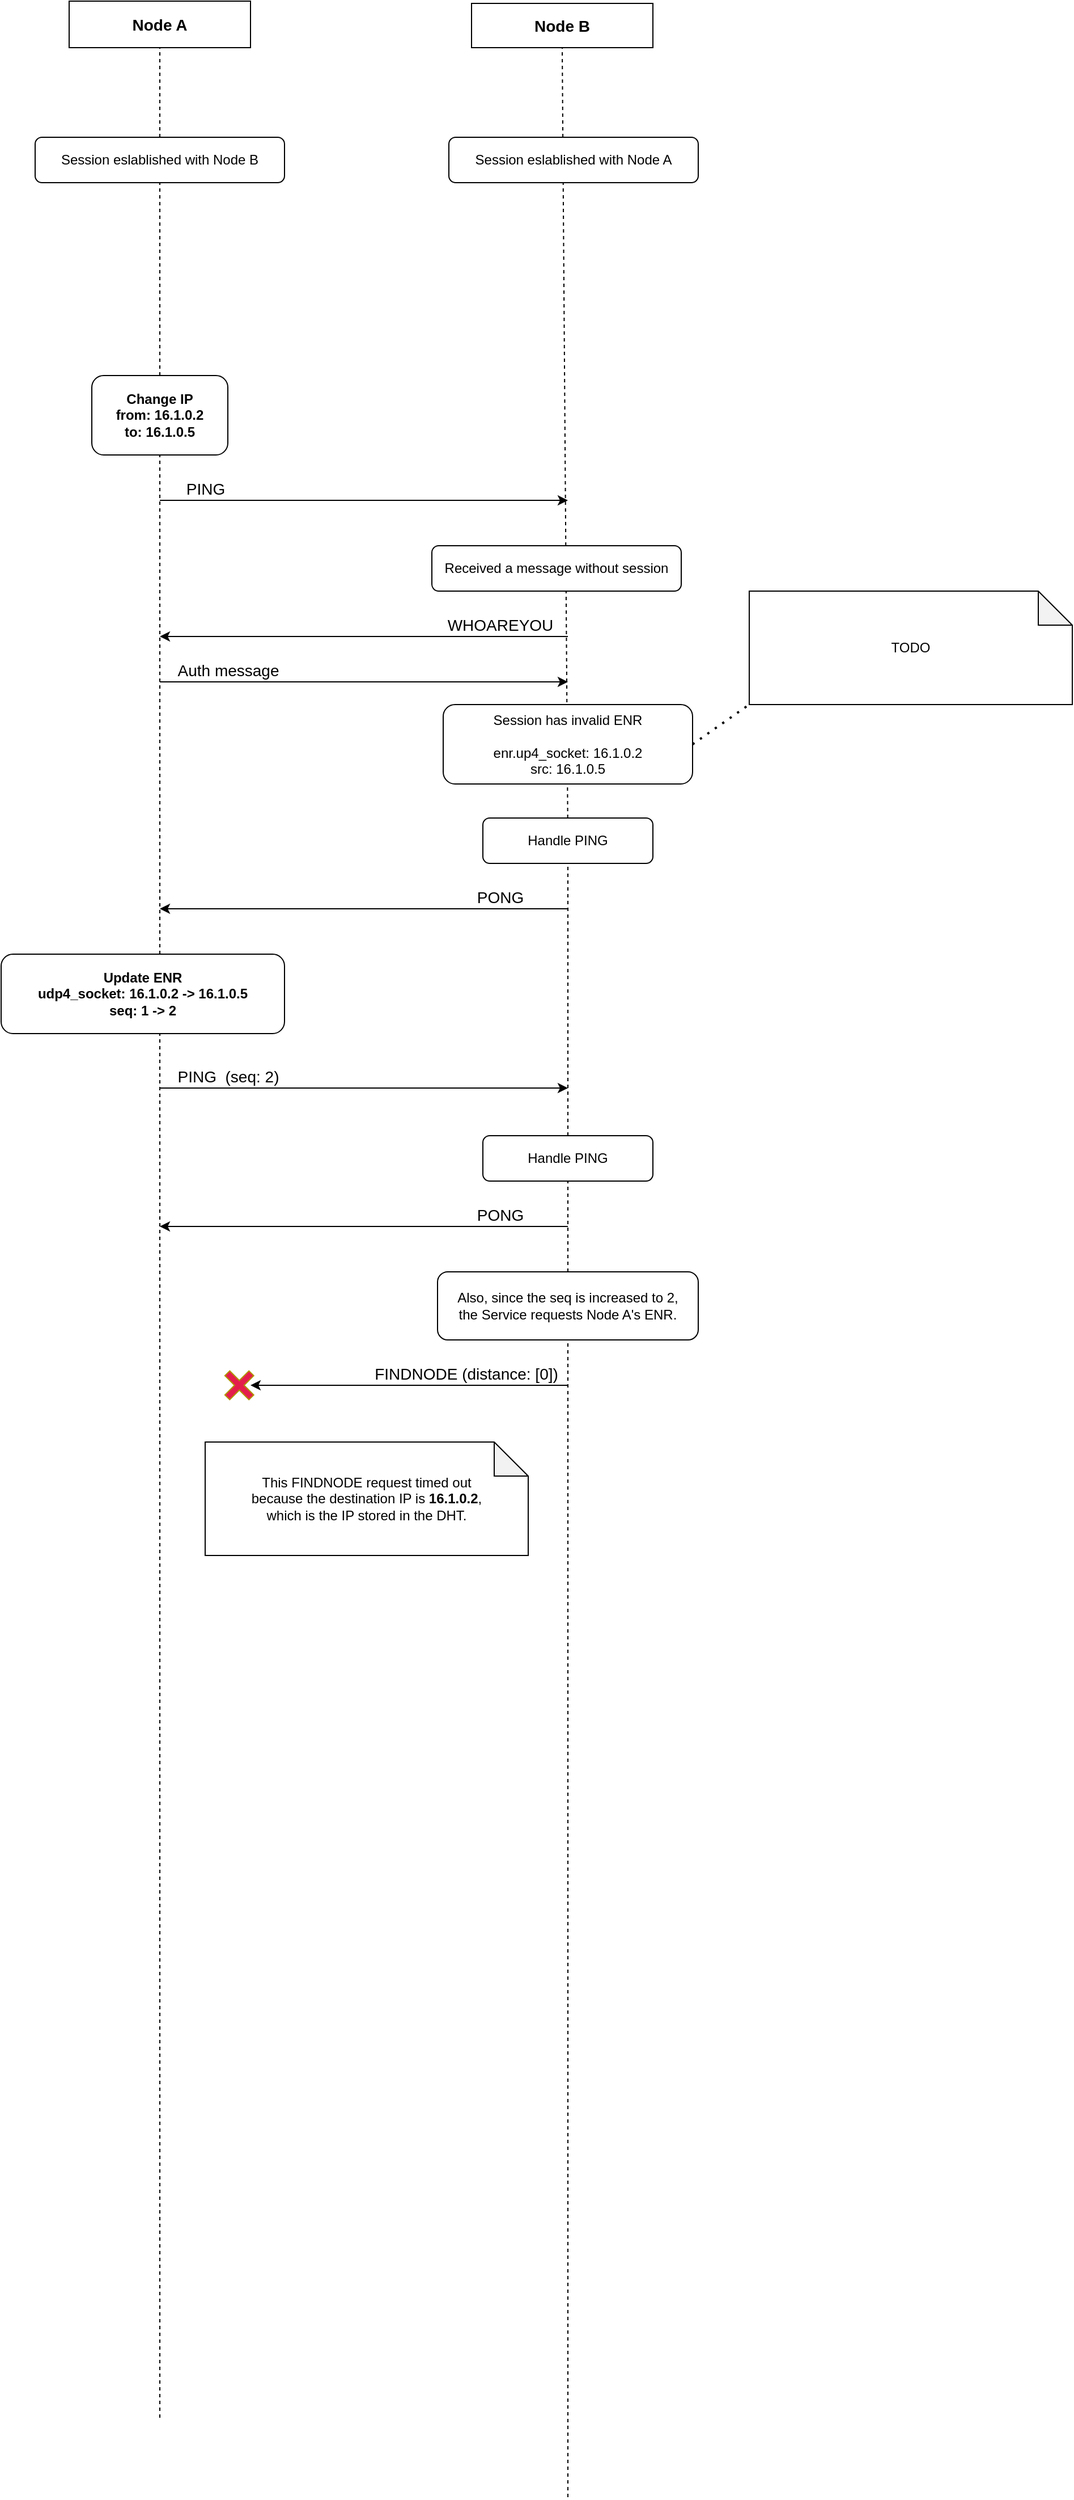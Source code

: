 <mxfile>
    <diagram id="ExdccTZqctQwAvQB16s_" name="Page-1">
        <mxGraphModel dx="3226" dy="2012" grid="1" gridSize="10" guides="1" tooltips="1" connect="1" arrows="1" fold="1" page="0" pageScale="1" pageWidth="827" pageHeight="1169" background="none" math="0" shadow="0">
            <root>
                <mxCell id="0"/>
                <mxCell id="1" parent="0"/>
                <mxCell id="103" value="Node A" style="rounded=0;whiteSpace=wrap;html=1;fontSize=14;fontStyle=1" vertex="1" parent="1">
                    <mxGeometry x="40" y="-280" width="160" height="41" as="geometry"/>
                </mxCell>
                <mxCell id="104" value="Node B" style="rounded=0;whiteSpace=wrap;html=1;fontSize=14;fontStyle=1" vertex="1" parent="1">
                    <mxGeometry x="395" y="-278" width="160" height="39" as="geometry"/>
                </mxCell>
                <mxCell id="106" value="" style="endArrow=none;dashed=1;html=1;fontSize=12;entryX=0.5;entryY=1;entryDx=0;entryDy=0;startArrow=none;" edge="1" parent="1" target="103" source="169">
                    <mxGeometry width="50" height="50" relative="1" as="geometry">
                        <mxPoint x="120" y="1850" as="sourcePoint"/>
                        <mxPoint x="570" y="240" as="targetPoint"/>
                    </mxGeometry>
                </mxCell>
                <mxCell id="107" value="" style="endArrow=none;dashed=1;html=1;fontSize=12;entryX=0.5;entryY=1;entryDx=0;entryDy=0;startArrow=none;" edge="1" parent="1" target="104" source="180">
                    <mxGeometry width="50" height="50" relative="1" as="geometry">
                        <mxPoint x="480" y="1920" as="sourcePoint"/>
                        <mxPoint x="560" y="181" as="targetPoint"/>
                    </mxGeometry>
                </mxCell>
                <mxCell id="147" value="" style="endArrow=none;dashed=1;html=1;dashPattern=1 3;strokeWidth=2;fontSize=14;fontColor=#F7FF19;exitX=1;exitY=0.5;exitDx=0;exitDy=0;entryX=0;entryY=1;entryDx=0;entryDy=0;entryPerimeter=0;" edge="1" parent="1" source="178" target="196">
                    <mxGeometry width="50" height="50" relative="1" as="geometry">
                        <mxPoint x="900" y="350" as="sourcePoint"/>
                        <mxPoint x="980" y="150" as="targetPoint"/>
                    </mxGeometry>
                </mxCell>
                <mxCell id="149" value="" style="shape=cross;whiteSpace=wrap;html=1;fontSize=12;rotation=45;fillColor=#E31E4C;fontColor=#000000;strokeColor=#B09500;" vertex="1" parent="1">
                    <mxGeometry x="175.14" y="925" width="30" height="30" as="geometry"/>
                </mxCell>
                <mxCell id="170" value="" style="endArrow=none;dashed=1;html=1;fontSize=12;entryX=0.5;entryY=1;entryDx=0;entryDy=0;" edge="1" parent="1" target="169">
                    <mxGeometry width="50" height="50" relative="1" as="geometry">
                        <mxPoint x="120" y="1850" as="sourcePoint"/>
                        <mxPoint x="120" y="41" as="targetPoint"/>
                    </mxGeometry>
                </mxCell>
                <mxCell id="169" value="&lt;b&gt;Change IP&lt;br&gt;from: 16.1.0.2&lt;br&gt;to: 16.1.0.5&lt;br&gt;&lt;/b&gt;" style="rounded=1;whiteSpace=wrap;html=1;" vertex="1" parent="1">
                    <mxGeometry x="60" y="50" width="120" height="70" as="geometry"/>
                </mxCell>
                <mxCell id="171" value="" style="endArrow=classic;html=1;fontSize=18;" edge="1" parent="1">
                    <mxGeometry x="-160" y="-140" width="50" height="50" as="geometry">
                        <mxPoint x="120" y="160" as="sourcePoint"/>
                        <mxPoint x="480" y="160" as="targetPoint"/>
                    </mxGeometry>
                </mxCell>
                <mxCell id="172" value="PING" style="edgeLabel;html=1;align=center;verticalAlign=middle;resizable=0;points=[];fontSize=14;" vertex="1" connectable="0" parent="171">
                    <mxGeometry relative="1" as="geometry">
                        <mxPoint x="-140" y="-10" as="offset"/>
                    </mxGeometry>
                </mxCell>
                <mxCell id="173" value="" style="endArrow=classic;html=1;fontSize=18;" edge="1" parent="1">
                    <mxGeometry x="-150" y="-130" width="50" height="50" as="geometry">
                        <mxPoint x="480" y="280" as="sourcePoint"/>
                        <mxPoint x="120" y="280" as="targetPoint"/>
                    </mxGeometry>
                </mxCell>
                <mxCell id="174" value="WHOAREYOU" style="edgeLabel;html=1;align=center;verticalAlign=middle;resizable=0;points=[];fontSize=14;" vertex="1" connectable="0" parent="173">
                    <mxGeometry relative="1" as="geometry">
                        <mxPoint x="120" y="-10" as="offset"/>
                    </mxGeometry>
                </mxCell>
                <mxCell id="175" value="Received a message without session" style="rounded=1;whiteSpace=wrap;html=1;" vertex="1" parent="1">
                    <mxGeometry x="360" y="200" width="220" height="40" as="geometry"/>
                </mxCell>
                <mxCell id="176" value="" style="endArrow=classic;html=1;fontSize=18;" edge="1" parent="1">
                    <mxGeometry x="-160" y="20" width="50" height="50" as="geometry">
                        <mxPoint x="120" y="320" as="sourcePoint"/>
                        <mxPoint x="480" y="320" as="targetPoint"/>
                    </mxGeometry>
                </mxCell>
                <mxCell id="177" value="Auth message" style="edgeLabel;html=1;align=center;verticalAlign=middle;resizable=0;points=[];fontSize=14;" vertex="1" connectable="0" parent="176">
                    <mxGeometry relative="1" as="geometry">
                        <mxPoint x="-120" y="-10" as="offset"/>
                    </mxGeometry>
                </mxCell>
                <mxCell id="178" value="Session has invalid ENR&lt;br&gt;&lt;br&gt;enr.up4_socket: 16.1.0.2&lt;br&gt;src: 16.1.0.5" style="rounded=1;whiteSpace=wrap;html=1;" vertex="1" parent="1">
                    <mxGeometry x="370" y="340" width="220" height="70" as="geometry"/>
                </mxCell>
                <mxCell id="181" value="" style="endArrow=none;dashed=1;html=1;fontSize=12;entryX=0.5;entryY=1;entryDx=0;entryDy=0;" edge="1" parent="1" target="180">
                    <mxGeometry width="50" height="50" relative="1" as="geometry">
                        <mxPoint x="480" y="1920" as="sourcePoint"/>
                        <mxPoint x="480" y="41" as="targetPoint"/>
                    </mxGeometry>
                </mxCell>
                <mxCell id="180" value="Handle PING" style="rounded=1;whiteSpace=wrap;html=1;" vertex="1" parent="1">
                    <mxGeometry x="405" y="440" width="150" height="40" as="geometry"/>
                </mxCell>
                <mxCell id="182" value="" style="endArrow=classic;html=1;fontSize=18;" edge="1" parent="1">
                    <mxGeometry x="-150" y="110" width="50" height="50" as="geometry">
                        <mxPoint x="480" y="520" as="sourcePoint"/>
                        <mxPoint x="120" y="520" as="targetPoint"/>
                    </mxGeometry>
                </mxCell>
                <mxCell id="183" value="PONG" style="edgeLabel;html=1;align=center;verticalAlign=middle;resizable=0;points=[];fontSize=14;" vertex="1" connectable="0" parent="182">
                    <mxGeometry relative="1" as="geometry">
                        <mxPoint x="120" y="-10" as="offset"/>
                    </mxGeometry>
                </mxCell>
                <mxCell id="184" value="&lt;b&gt;Update ENR&lt;br&gt;udp4_socket: 16.1.0.2 -&amp;gt; 16.1.0.5&lt;br&gt;seq: 1 -&amp;gt; 2&lt;br&gt;&lt;/b&gt;" style="rounded=1;whiteSpace=wrap;html=1;" vertex="1" parent="1">
                    <mxGeometry x="-20" y="560" width="250" height="70" as="geometry"/>
                </mxCell>
                <mxCell id="185" value="" style="endArrow=classic;html=1;fontSize=18;" edge="1" parent="1">
                    <mxGeometry x="-160" y="378" width="50" height="50" as="geometry">
                        <mxPoint x="120" y="678" as="sourcePoint"/>
                        <mxPoint x="480" y="678" as="targetPoint"/>
                    </mxGeometry>
                </mxCell>
                <mxCell id="186" value="PING&amp;nbsp; (seq: 2)" style="edgeLabel;html=1;align=center;verticalAlign=middle;resizable=0;points=[];fontSize=14;" vertex="1" connectable="0" parent="185">
                    <mxGeometry relative="1" as="geometry">
                        <mxPoint x="-120" y="-10" as="offset"/>
                    </mxGeometry>
                </mxCell>
                <mxCell id="187" value="Handle PING" style="rounded=1;whiteSpace=wrap;html=1;" vertex="1" parent="1">
                    <mxGeometry x="405" y="720" width="150" height="40" as="geometry"/>
                </mxCell>
                <mxCell id="188" value="" style="endArrow=classic;html=1;fontSize=18;" edge="1" parent="1">
                    <mxGeometry x="-150" y="390" width="50" height="50" as="geometry">
                        <mxPoint x="480" y="800" as="sourcePoint"/>
                        <mxPoint x="120" y="800" as="targetPoint"/>
                    </mxGeometry>
                </mxCell>
                <mxCell id="189" value="PONG" style="edgeLabel;html=1;align=center;verticalAlign=middle;resizable=0;points=[];fontSize=14;" vertex="1" connectable="0" parent="188">
                    <mxGeometry relative="1" as="geometry">
                        <mxPoint x="120" y="-10" as="offset"/>
                    </mxGeometry>
                </mxCell>
                <mxCell id="190" value="Also, since the seq is increased to 2,&lt;br&gt;the Service requests Node A's ENR." style="rounded=1;whiteSpace=wrap;html=1;" vertex="1" parent="1">
                    <mxGeometry x="365" y="840" width="230" height="60" as="geometry"/>
                </mxCell>
                <mxCell id="191" value="" style="endArrow=classic;html=1;fontSize=18;" edge="1" parent="1">
                    <mxGeometry x="-150" y="530" width="50" height="50" as="geometry">
                        <mxPoint x="480" y="940" as="sourcePoint"/>
                        <mxPoint x="200" y="940" as="targetPoint"/>
                    </mxGeometry>
                </mxCell>
                <mxCell id="192" value="FINDNODE (distance: [0])" style="edgeLabel;html=1;align=center;verticalAlign=middle;resizable=0;points=[];fontSize=14;" vertex="1" connectable="0" parent="191">
                    <mxGeometry relative="1" as="geometry">
                        <mxPoint x="50" y="-10" as="offset"/>
                    </mxGeometry>
                </mxCell>
                <mxCell id="193" value="This FINDNODE request timed out &lt;br&gt;because the destination IP is &lt;b&gt;16.1.0.2&lt;/b&gt;, &lt;br&gt;which is the IP stored in the DHT." style="shape=note;whiteSpace=wrap;html=1;backgroundOutline=1;darkOpacity=0.05;" vertex="1" parent="1">
                    <mxGeometry x="160" y="990" width="285" height="100" as="geometry"/>
                </mxCell>
                <mxCell id="194" value="Session eslablished with Node A" style="rounded=1;whiteSpace=wrap;html=1;" vertex="1" parent="1">
                    <mxGeometry x="375" y="-160" width="220" height="40" as="geometry"/>
                </mxCell>
                <mxCell id="195" value="Session eslablished with Node B" style="rounded=1;whiteSpace=wrap;html=1;" vertex="1" parent="1">
                    <mxGeometry x="10" y="-160" width="220" height="40" as="geometry"/>
                </mxCell>
                <mxCell id="196" value="TODO" style="shape=note;whiteSpace=wrap;html=1;backgroundOutline=1;darkOpacity=0.05;" vertex="1" parent="1">
                    <mxGeometry x="640" y="240" width="285" height="100" as="geometry"/>
                </mxCell>
            </root>
        </mxGraphModel>
    </diagram>
</mxfile>